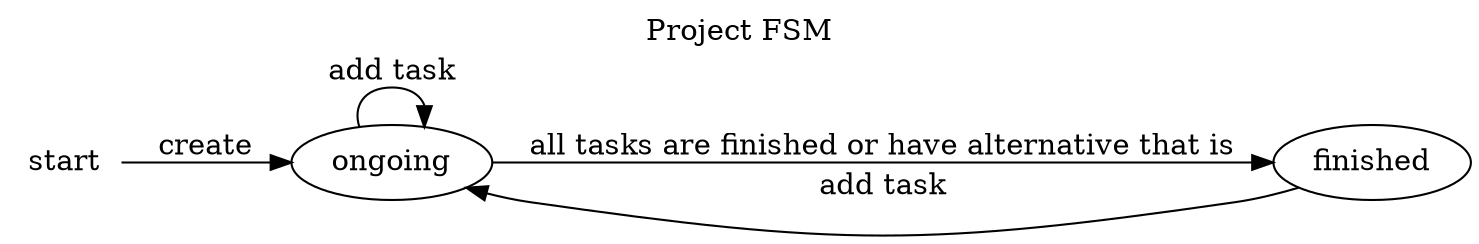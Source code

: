 digraph finite_state_machine {
    labelloc="t";
    label="Project FSM";

    node [label=""];

    start           [label="start", shape=none];
    ongoing         [label="ongoing"];
    finished        [label="finished"];

    start -> ongoing[label="create"];

    ongoing -> ongoing[label="add task"];
    ongoing -> finished[label="all tasks are finished or have alternative that is"];

    finished -> ongoing[label="add task"];

    rankdir=LR
}
